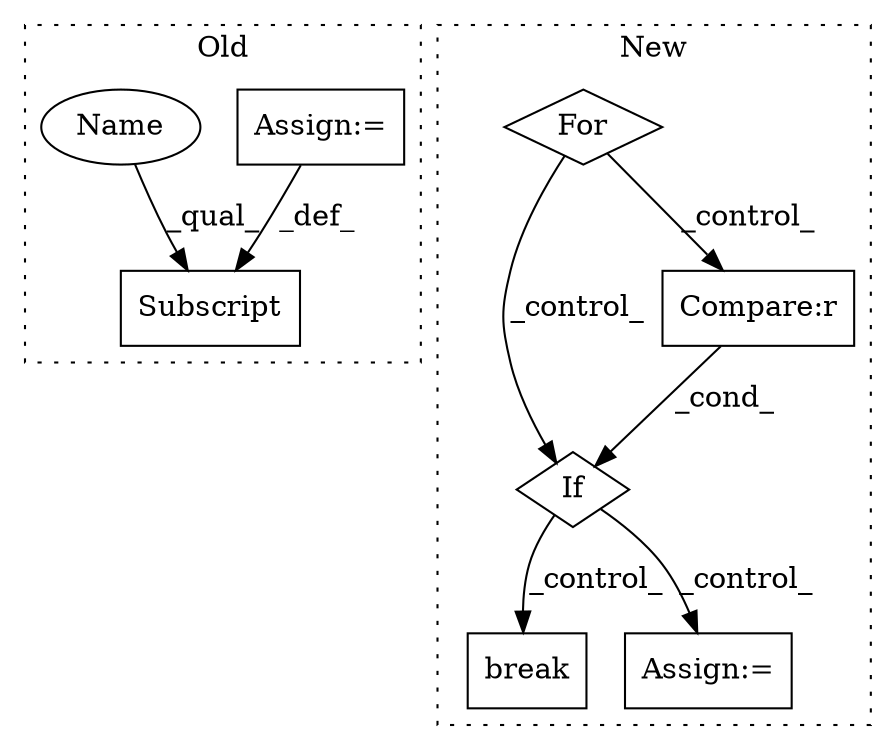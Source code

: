 digraph G {
subgraph cluster0 {
1 [label="Subscript" a="63" s="10118,0" l="7,0" shape="box"];
7 [label="Assign:=" a="68" s="10125" l="3" shape="box"];
8 [label="Name" a="87" s="10118" l="4" shape="ellipse"];
label = "Old";
style="dotted";
}
subgraph cluster1 {
2 [label="break" a="94" s="10537" l="5" shape="box"];
3 [label="If" a="96" s="10419" l="3" shape="diamond"];
4 [label="Compare:r" a="40" s="10422" l="11" shape="box"];
5 [label="Assign:=" a="68" s="10568" l="3" shape="box"];
6 [label="For" a="107" s="10384,10397" l="4,22" shape="diamond"];
label = "New";
style="dotted";
}
3 -> 5 [label="_control_"];
3 -> 2 [label="_control_"];
4 -> 3 [label="_cond_"];
6 -> 4 [label="_control_"];
6 -> 3 [label="_control_"];
7 -> 1 [label="_def_"];
8 -> 1 [label="_qual_"];
}